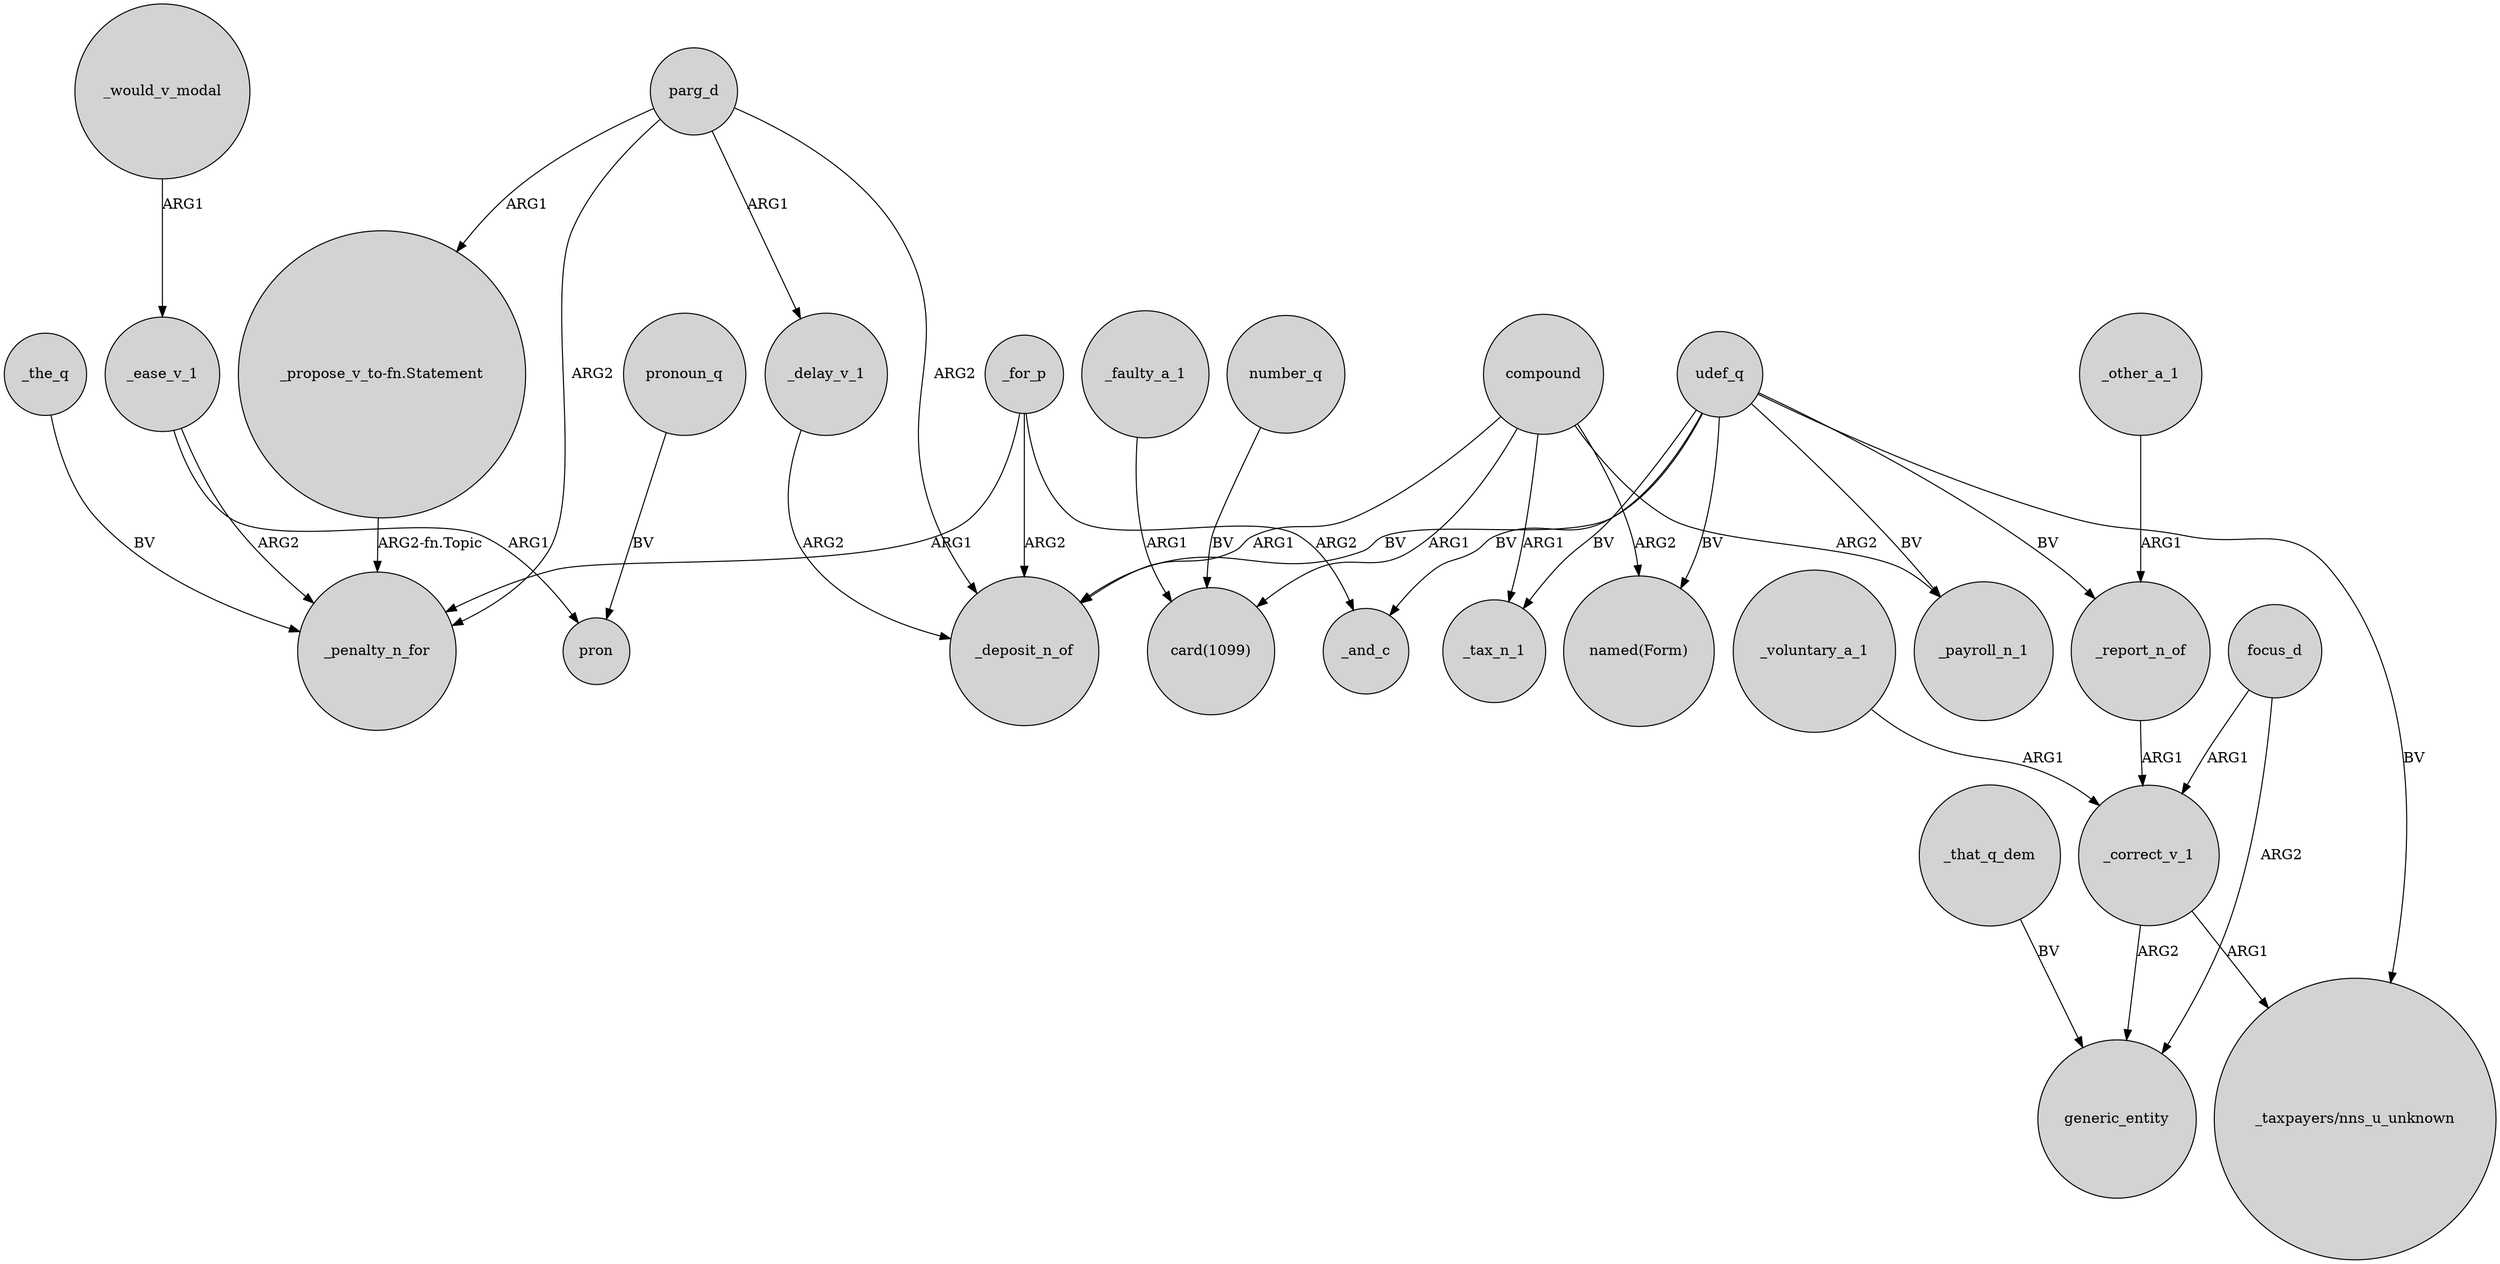 digraph {
	node [shape=circle style=filled]
	_ease_v_1 -> _penalty_n_for [label=ARG2]
	udef_q -> _payroll_n_1 [label=BV]
	_faulty_a_1 -> "card(1099)" [label=ARG1]
	_ease_v_1 -> pron [label=ARG1]
	_that_q_dem -> generic_entity [label=BV]
	number_q -> "card(1099)" [label=BV]
	focus_d -> generic_entity [label=ARG2]
	"_propose_v_to-fn.Statement" -> _penalty_n_for [label="ARG2-fn.Topic"]
	parg_d -> _penalty_n_for [label=ARG2]
	_delay_v_1 -> _deposit_n_of [label=ARG2]
	_for_p -> _and_c [label=ARG2]
	udef_q -> _report_n_of [label=BV]
	_report_n_of -> _correct_v_1 [label=ARG1]
	parg_d -> "_propose_v_to-fn.Statement" [label=ARG1]
	compound -> "named(Form)" [label=ARG2]
	focus_d -> _correct_v_1 [label=ARG1]
	compound -> _tax_n_1 [label=ARG1]
	parg_d -> _deposit_n_of [label=ARG2]
	_other_a_1 -> _report_n_of [label=ARG1]
	udef_q -> _deposit_n_of [label=BV]
	udef_q -> _tax_n_1 [label=BV]
	pronoun_q -> pron [label=BV]
	_voluntary_a_1 -> _correct_v_1 [label=ARG1]
	compound -> "card(1099)" [label=ARG1]
	_would_v_modal -> _ease_v_1 [label=ARG1]
	_for_p -> _penalty_n_for [label=ARG1]
	udef_q -> "_taxpayers/nns_u_unknown" [label=BV]
	_correct_v_1 -> "_taxpayers/nns_u_unknown" [label=ARG1]
	_correct_v_1 -> generic_entity [label=ARG2]
	compound -> _deposit_n_of [label=ARG1]
	udef_q -> "named(Form)" [label=BV]
	udef_q -> _and_c [label=BV]
	parg_d -> _delay_v_1 [label=ARG1]
	_the_q -> _penalty_n_for [label=BV]
	_for_p -> _deposit_n_of [label=ARG2]
	compound -> _payroll_n_1 [label=ARG2]
}
